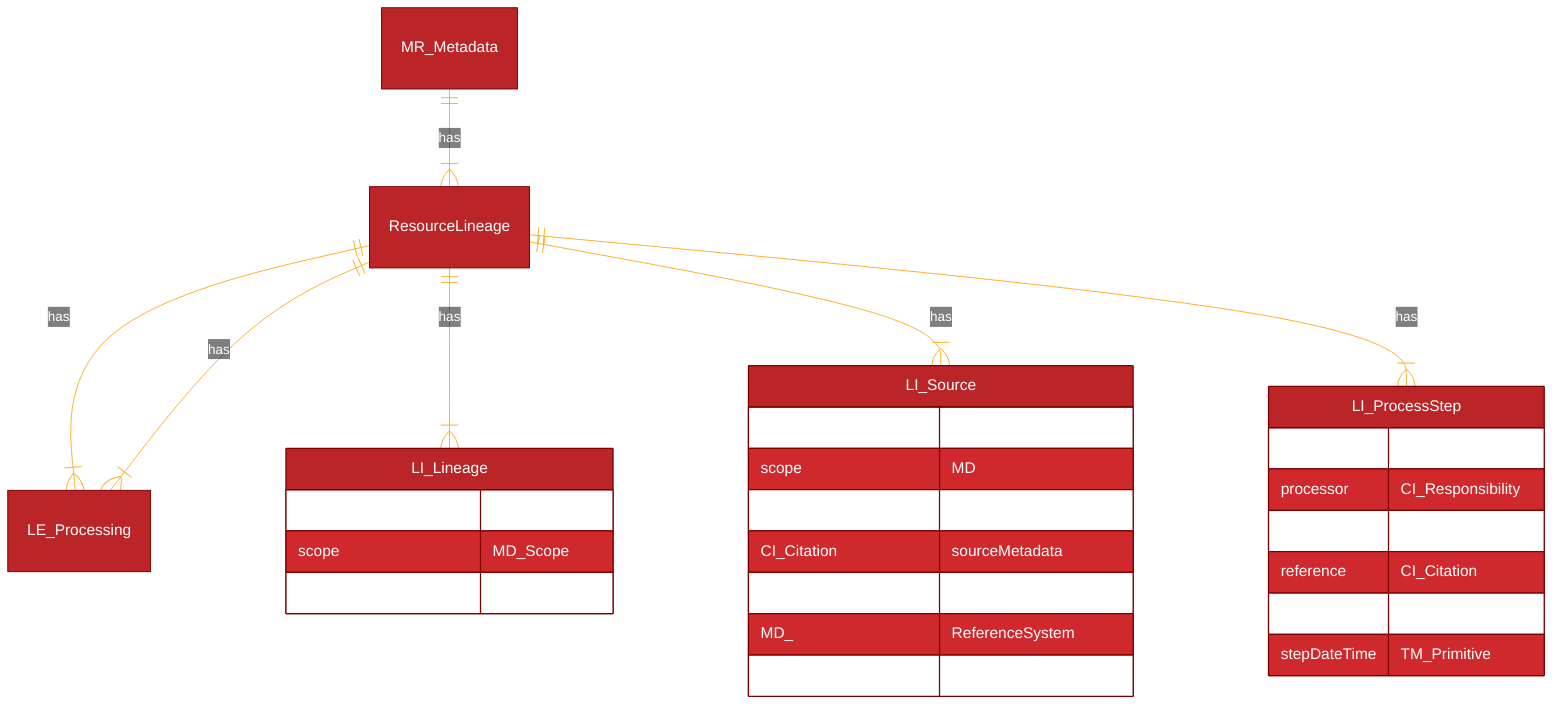 %%{
  init: {
    'theme': 'base',
    'themeVariables': {
      'primaryColor': '#BB2528',
      'primaryTextColor': '#fff',
      'primaryBorderColor': '#7C0000',
      'lineColor': '#F8B229',
      'secondaryColor': '#000',
      'tertiaryColor': '#000'
    }
  }
}%%
erDiagram
%% use this link to find the standard 
%%https//schemas.isotc211.org/19115/-3/mrl/2.0/
%% https//schemas.isotc211.org/19115/-3/mrl/2.0/mrl/#element_LE_Algorithm

%% Identify the first level hierarchy
MR_Metadata
MR_Metadata ||--|{ResourceLineage : "has"

%% Identify the second level hierarchy

ResourceLineage

    ResourceLineage ||--|{LE_Processing : "has"
    ResourceLineage ||--|{LI_Lineage : "has"
    ResourceLineage ||--|{LI_Source : "has"
    ResourceLineage ||--|{LI_ProcessStep : "has"
    ResourceLineage ||--|{LE_Processing : "has"
    
    LE_Processing
    LI_ProcessStep {
        description CharacterString(m)
        processor  CI_Responsibility
        rationale CharacterString
        reference CI_Citation
        scope MD_Scope
        stepDateTime TM_Primitive
    }
    LI_Source {
        description CharacterString 
        scope MD Scope
        sourceCitation CI_Citation
        sourceMetadata CI_Citation
        sourceReferenceSystem MD_ ReferenceSystem
        sourceSpatialResolution MD_Resolution
    }
    LI_Lineage {
        additionalDocumentation CI_Citation
        scope MD_Scope 
        statement CharacterString 
    }
